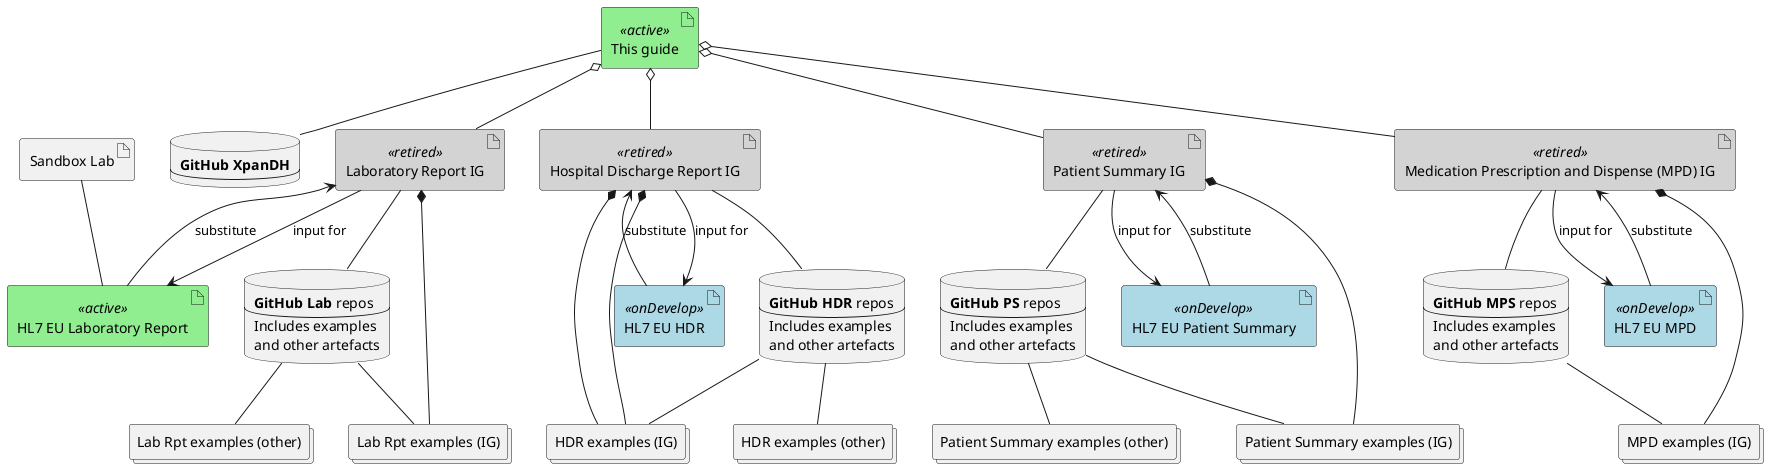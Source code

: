 @startuml
skinparam artifact {
    BackgroundColor<<active>> LightGreen
    BackgroundColor<<retired>> LightGray
    BackgroundColor<<onDevelop>> LightBlue
}

database GitHubLab [
<b>GitHub Lab</b> repos
----
Includes examples
and other artefacts
]

database GitHubHDR [
<b>GitHub HDR</b> repos
----
Includes examples
and other artefacts
]

database GitHubPs [
<b>GitHub PS</b> repos
----
Includes examples
and other artefacts
]

database GitHubMpd [
<b>GitHub MPS</b> repos
----
Includes examples
and other artefacts
]

database GitHubXph [
<b>GitHub XpanDH</b>
----
]

collections PatientSummaryIg [
Patient Summary examples (IG)
]

collections PatientSummary [
Patient Summary examples (other)
]

collections LabReportIg [
Lab Rpt examples (IG)
]

collections LabReport [
Lab Rpt examples (other)
]

collections HDRIg [
HDR examples (IG)
]

collections MPDIg [
MPD examples (IG)
]

collections HDR [
HDR examples (other)
]

artifact "This guide" <<active>>
artifact "Laboratory Report IG" <<retired>>
artifact "Hospital Discharge Report IG" <<retired>>
artifact "Patient Summary IG" <<retired>>
artifact "Medication Prescription and Dispense (MPD) IG" as mpd <<retired>>
artifact "HL7 EU Laboratory Report" as hl7LabReport <<active>>
artifact "HL7 EU MPD" as hl7Mpd <<onDevelop>>
artifact "HL7 EU HDR" as hl7Hdr <<onDevelop>>
artifact "HL7 EU Patient Summary" as hl7Eps <<onDevelop>>

"This guide" -- GitHubXph 
"This guide" o-- "Laboratory Report IG"
"This guide" o-- "Hospital Discharge Report IG"
"This guide" o-- "Patient Summary IG"
"This guide" o-- mpd

"Patient Summary IG" -- GitHubPs 
"Patient Summary IG" *-- PatientSummaryIg
GitHubPs -- PatientSummary 
GitHubPs -- PatientSummaryIg
hl7Eps --> "Patient Summary IG" : substitute
"Patient Summary IG" --> hl7Eps : input for

"Laboratory Report IG" -- GitHubLab 
"Laboratory Report IG" *-- LabReportIg 
GitHubLab -- LabReport 
GitHubLab -- LabReportIg
hl7LabReport --> "Laboratory Report IG" : substitute
"Laboratory Report IG" --> hl7LabReport : input for

"Hospital Discharge Report IG" -- GitHubHDR
"Hospital Discharge Report IG" *-- HDRIg
"Hospital Discharge Report IG" *-- HDRIg
GitHubHDR -- HDR
GitHubHDR -- HDRIg
hl7Hdr --> "Hospital Discharge Report IG" : substitute
"Hospital Discharge Report IG" --> hl7Hdr : input for

mpd -- GitHubMpd
mpd *-- MPDIg 
GitHubMpd -- MPDIg
hl7Mpd --> mpd : substitute
mpd --> hl7Mpd : input for


artifact "Sandbox Lab" as sandboxLab
sandboxLab -- hl7LabReport
url of sandboxLab is [[https://sandbox.hl7europe.eu/]]

url of hl7LabReport is [[https://hl7.eu/fhir/laboratory/]]
url of hl7Mpd is [[https://build.fhir.org/ig/hl7-eu/mpd/]]
url of hl7Hdr is [[https://build.fhir.org/ig/hl7-eu/hdr/]]
url of hl7Eps is [[https://build.fhir.org/ig/hl7-eu/eps/]]
url of "Patient Summary IG" is [[https://build.fhir.org/ig/hl7-eu/xpandh-ps]]
url of "Laboratory Report IG" is [[https://build.fhir.org/ig/hl7-eu/xpandh-lab]]
url of "Hospital Discharge Report IG" is [[https://build.fhir.org/ig/hl7-eu/xpandh-hdr]]
url of mpd is [[https://build.fhir.org/ig/hl7-eu/xpandh-mpd]]

url of GitHubHDR is [[https://github.com/hl7-eu/xpandh-hdr]]
url of GitHubLab is [[https://github.com/hl7-eu/xpandh-lab]]
url of GitHubPs is [[https://github.com/hl7-eu/xpandh-ps]]
url of GitHubMpd is [[https://github.com/hl7-eu/xpandh-mpd]]
url of GitHubXph is [[https://github.com/hl7-eu/xpandh]]
@enduml